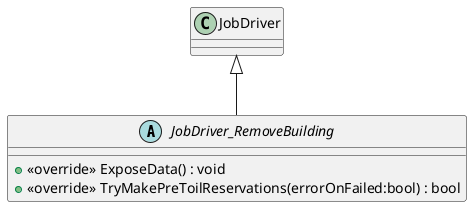 @startuml
abstract class JobDriver_RemoveBuilding {
    + <<override>> ExposeData() : void
    + <<override>> TryMakePreToilReservations(errorOnFailed:bool) : bool
}
JobDriver <|-- JobDriver_RemoveBuilding
@enduml
